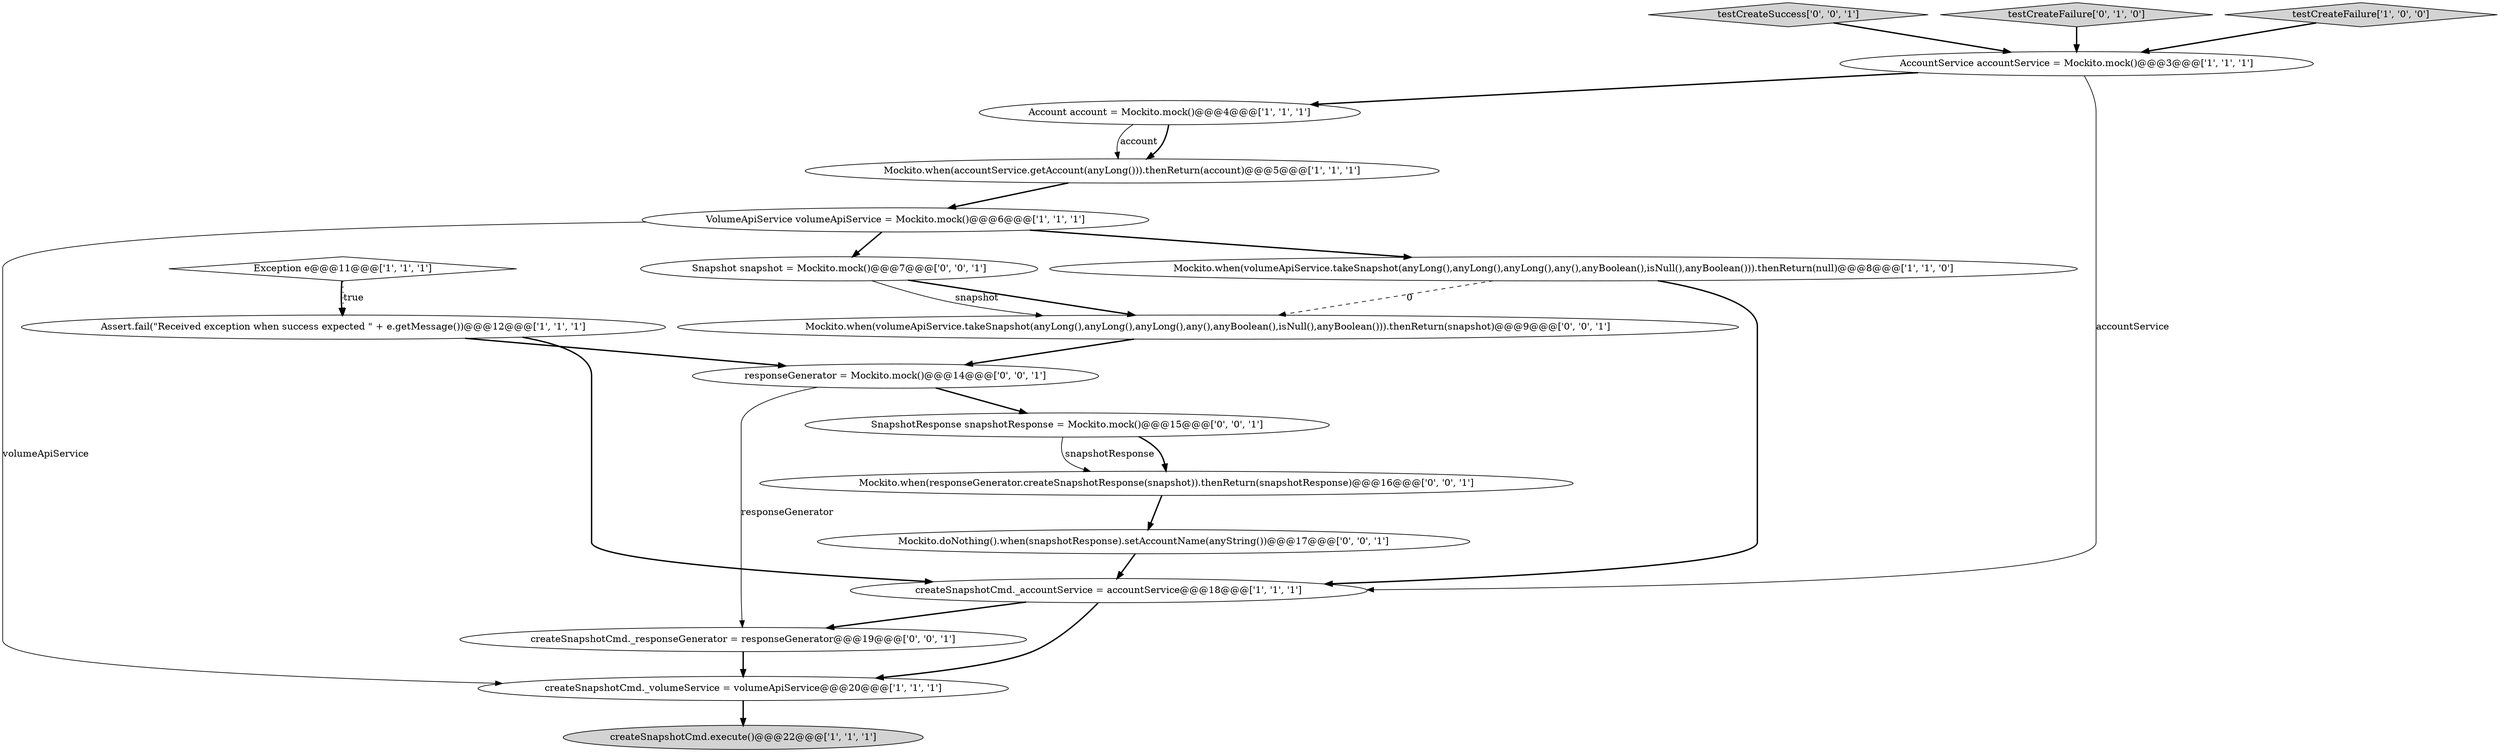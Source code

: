 digraph {
16 [style = filled, label = "Snapshot snapshot = Mockito.mock()@@@7@@@['0', '0', '1']", fillcolor = white, shape = ellipse image = "AAA0AAABBB3BBB"];
2 [style = filled, label = "AccountService accountService = Mockito.mock()@@@3@@@['1', '1', '1']", fillcolor = white, shape = ellipse image = "AAA0AAABBB1BBB"];
1 [style = filled, label = "createSnapshotCmd._volumeService = volumeApiService@@@20@@@['1', '1', '1']", fillcolor = white, shape = ellipse image = "AAA0AAABBB1BBB"];
13 [style = filled, label = "Mockito.when(volumeApiService.takeSnapshot(anyLong(),anyLong(),anyLong(),any(),anyBoolean(),isNull(),anyBoolean())).thenReturn(snapshot)@@@9@@@['0', '0', '1']", fillcolor = white, shape = ellipse image = "AAA0AAABBB3BBB"];
4 [style = filled, label = "Account account = Mockito.mock()@@@4@@@['1', '1', '1']", fillcolor = white, shape = ellipse image = "AAA0AAABBB1BBB"];
15 [style = filled, label = "Mockito.when(responseGenerator.createSnapshotResponse(snapshot)).thenReturn(snapshotResponse)@@@16@@@['0', '0', '1']", fillcolor = white, shape = ellipse image = "AAA0AAABBB3BBB"];
6 [style = filled, label = "Mockito.when(accountService.getAccount(anyLong())).thenReturn(account)@@@5@@@['1', '1', '1']", fillcolor = white, shape = ellipse image = "AAA0AAABBB1BBB"];
0 [style = filled, label = "createSnapshotCmd.execute()@@@22@@@['1', '1', '1']", fillcolor = lightgray, shape = ellipse image = "AAA0AAABBB1BBB"];
3 [style = filled, label = "createSnapshotCmd._accountService = accountService@@@18@@@['1', '1', '1']", fillcolor = white, shape = ellipse image = "AAA0AAABBB1BBB"];
7 [style = filled, label = "Mockito.when(volumeApiService.takeSnapshot(anyLong(),anyLong(),anyLong(),any(),anyBoolean(),isNull(),anyBoolean())).thenReturn(null)@@@8@@@['1', '1', '0']", fillcolor = white, shape = ellipse image = "AAA0AAABBB1BBB"];
19 [style = filled, label = "Mockito.doNothing().when(snapshotResponse).setAccountName(anyString())@@@17@@@['0', '0', '1']", fillcolor = white, shape = ellipse image = "AAA0AAABBB3BBB"];
12 [style = filled, label = "testCreateSuccess['0', '0', '1']", fillcolor = lightgray, shape = diamond image = "AAA0AAABBB3BBB"];
14 [style = filled, label = "SnapshotResponse snapshotResponse = Mockito.mock()@@@15@@@['0', '0', '1']", fillcolor = white, shape = ellipse image = "AAA0AAABBB3BBB"];
17 [style = filled, label = "createSnapshotCmd._responseGenerator = responseGenerator@@@19@@@['0', '0', '1']", fillcolor = white, shape = ellipse image = "AAA0AAABBB3BBB"];
18 [style = filled, label = "responseGenerator = Mockito.mock()@@@14@@@['0', '0', '1']", fillcolor = white, shape = ellipse image = "AAA0AAABBB3BBB"];
5 [style = filled, label = "VolumeApiService volumeApiService = Mockito.mock()@@@6@@@['1', '1', '1']", fillcolor = white, shape = ellipse image = "AAA0AAABBB1BBB"];
9 [style = filled, label = "Exception e@@@11@@@['1', '1', '1']", fillcolor = white, shape = diamond image = "AAA0AAABBB1BBB"];
10 [style = filled, label = "Assert.fail(\"Received exception when success expected \" + e.getMessage())@@@12@@@['1', '1', '1']", fillcolor = white, shape = ellipse image = "AAA0AAABBB1BBB"];
11 [style = filled, label = "testCreateFailure['0', '1', '0']", fillcolor = lightgray, shape = diamond image = "AAA0AAABBB2BBB"];
8 [style = filled, label = "testCreateFailure['1', '0', '0']", fillcolor = lightgray, shape = diamond image = "AAA0AAABBB1BBB"];
19->3 [style = bold, label=""];
4->6 [style = bold, label=""];
2->4 [style = bold, label=""];
1->0 [style = bold, label=""];
4->6 [style = solid, label="account"];
12->2 [style = bold, label=""];
15->19 [style = bold, label=""];
16->13 [style = bold, label=""];
7->13 [style = dashed, label="0"];
13->18 [style = bold, label=""];
11->2 [style = bold, label=""];
10->3 [style = bold, label=""];
3->1 [style = bold, label=""];
10->18 [style = bold, label=""];
5->1 [style = solid, label="volumeApiService"];
9->10 [style = dotted, label="true"];
7->3 [style = bold, label=""];
3->17 [style = bold, label=""];
16->13 [style = solid, label="snapshot"];
8->2 [style = bold, label=""];
6->5 [style = bold, label=""];
2->3 [style = solid, label="accountService"];
18->17 [style = solid, label="responseGenerator"];
18->14 [style = bold, label=""];
14->15 [style = bold, label=""];
5->16 [style = bold, label=""];
14->15 [style = solid, label="snapshotResponse"];
5->7 [style = bold, label=""];
9->10 [style = bold, label=""];
17->1 [style = bold, label=""];
}
